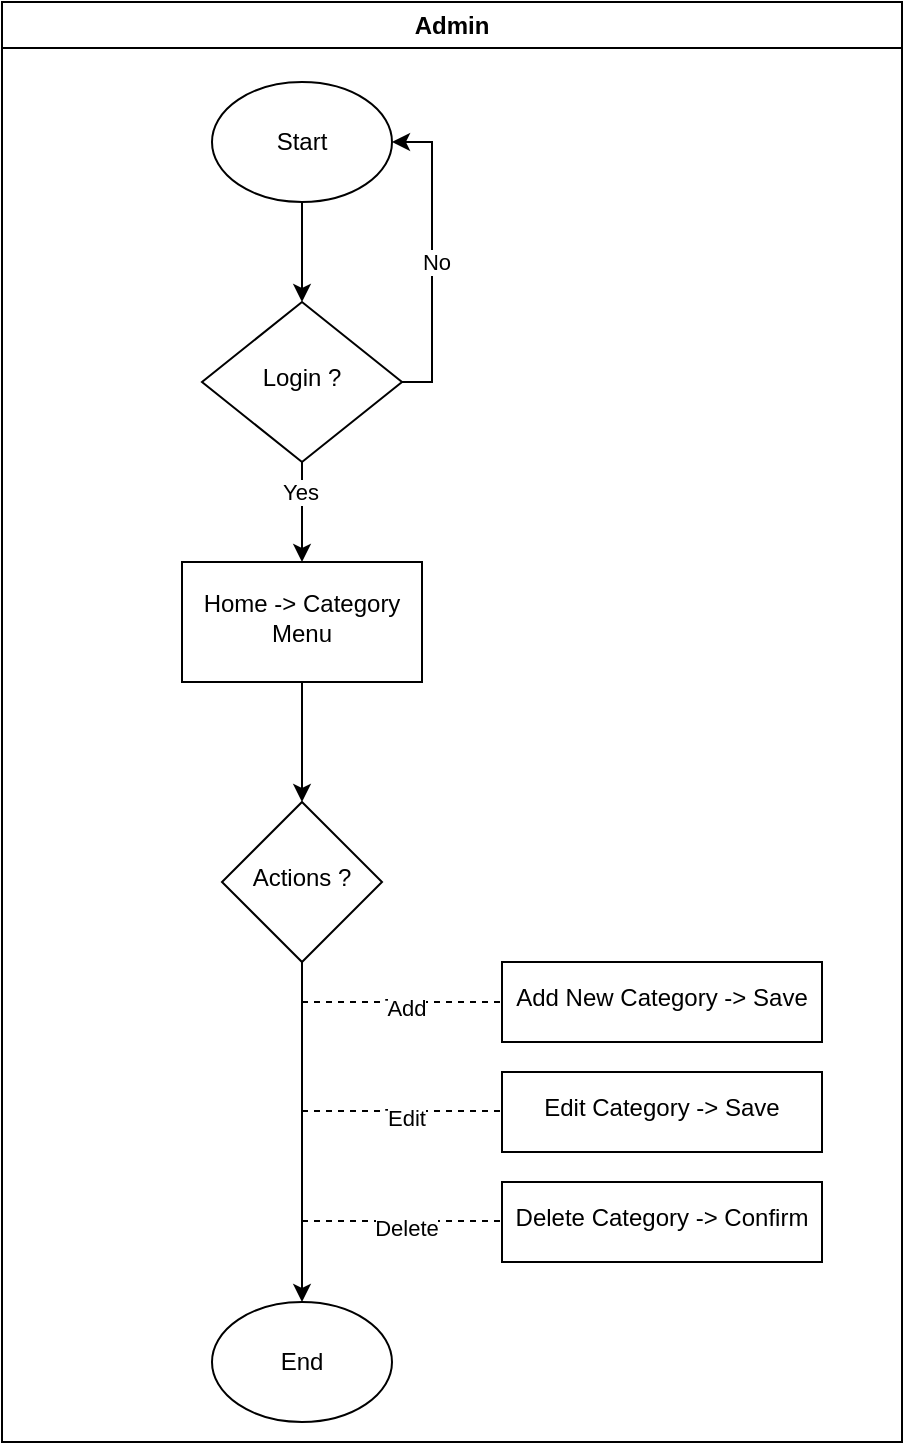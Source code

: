 <mxfile version="28.2.5">
  <diagram id="C5RBs43oDa-KdzZeNtuy" name="Page-1">
    <mxGraphModel dx="1189" dy="544" grid="1" gridSize="10" guides="1" tooltips="1" connect="1" arrows="1" fold="1" page="1" pageScale="1" pageWidth="827" pageHeight="1169" math="0" shadow="0">
      <root>
        <mxCell id="WIyWlLk6GJQsqaUBKTNV-0" />
        <mxCell id="WIyWlLk6GJQsqaUBKTNV-1" parent="WIyWlLk6GJQsqaUBKTNV-0" />
        <mxCell id="zMHx1gX578l4r98D342h-0" value="Admin" style="swimlane;whiteSpace=wrap;html=1;" parent="WIyWlLk6GJQsqaUBKTNV-1" vertex="1">
          <mxGeometry x="230" y="40" width="450" height="720" as="geometry">
            <mxRectangle x="430" y="510" width="140" height="30" as="alternateBounds" />
          </mxGeometry>
        </mxCell>
        <mxCell id="zMHx1gX578l4r98D342h-14" value="" style="edgeStyle=orthogonalEdgeStyle;rounded=0;orthogonalLoop=1;jettySize=auto;html=1;" parent="zMHx1gX578l4r98D342h-0" source="WIyWlLk6GJQsqaUBKTNV-6" target="zMHx1gX578l4r98D342h-13" edge="1">
          <mxGeometry relative="1" as="geometry" />
        </mxCell>
        <mxCell id="zMHx1gX578l4r98D342h-18" value="Yes" style="edgeLabel;html=1;align=center;verticalAlign=middle;resizable=0;points=[];" parent="zMHx1gX578l4r98D342h-14" vertex="1" connectable="0">
          <mxGeometry x="-0.4" y="-1" relative="1" as="geometry">
            <mxPoint as="offset" />
          </mxGeometry>
        </mxCell>
        <mxCell id="zMHx1gX578l4r98D342h-19" style="edgeStyle=orthogonalEdgeStyle;rounded=0;orthogonalLoop=1;jettySize=auto;html=1;entryX=1;entryY=0.5;entryDx=0;entryDy=0;" parent="zMHx1gX578l4r98D342h-0" source="WIyWlLk6GJQsqaUBKTNV-6" target="zMHx1gX578l4r98D342h-15" edge="1">
          <mxGeometry relative="1" as="geometry">
            <Array as="points">
              <mxPoint x="215" y="190" />
              <mxPoint x="215" y="70" />
            </Array>
          </mxGeometry>
        </mxCell>
        <mxCell id="zMHx1gX578l4r98D342h-20" value="No" style="edgeLabel;html=1;align=center;verticalAlign=middle;resizable=0;points=[];" parent="zMHx1gX578l4r98D342h-19" vertex="1" connectable="0">
          <mxGeometry x="-0.032" y="-2" relative="1" as="geometry">
            <mxPoint as="offset" />
          </mxGeometry>
        </mxCell>
        <mxCell id="WIyWlLk6GJQsqaUBKTNV-6" value="Login ?" style="rhombus;whiteSpace=wrap;html=1;shadow=0;fontFamily=Helvetica;fontSize=12;align=center;strokeWidth=1;spacing=6;spacingTop=-4;" parent="zMHx1gX578l4r98D342h-0" vertex="1">
          <mxGeometry x="100" y="150" width="100" height="80" as="geometry" />
        </mxCell>
        <mxCell id="X_uzLd1JDPzAY57dWKAX-1" value="" style="edgeStyle=orthogonalEdgeStyle;rounded=0;orthogonalLoop=1;jettySize=auto;html=1;" parent="zMHx1gX578l4r98D342h-0" source="zMHx1gX578l4r98D342h-13" target="X_uzLd1JDPzAY57dWKAX-0" edge="1">
          <mxGeometry relative="1" as="geometry" />
        </mxCell>
        <mxCell id="zMHx1gX578l4r98D342h-13" value="Home -&amp;gt; Category Menu" style="whiteSpace=wrap;html=1;shadow=0;strokeWidth=1;spacing=6;spacingTop=-4;" parent="zMHx1gX578l4r98D342h-0" vertex="1">
          <mxGeometry x="90" y="280" width="120" height="60" as="geometry" />
        </mxCell>
        <mxCell id="zMHx1gX578l4r98D342h-16" value="" style="edgeStyle=orthogonalEdgeStyle;rounded=0;orthogonalLoop=1;jettySize=auto;html=1;" parent="zMHx1gX578l4r98D342h-0" source="zMHx1gX578l4r98D342h-15" target="WIyWlLk6GJQsqaUBKTNV-6" edge="1">
          <mxGeometry relative="1" as="geometry" />
        </mxCell>
        <mxCell id="zMHx1gX578l4r98D342h-15" value="Start" style="ellipse;whiteSpace=wrap;html=1;" parent="zMHx1gX578l4r98D342h-0" vertex="1">
          <mxGeometry x="105" y="40" width="90" height="60" as="geometry" />
        </mxCell>
        <mxCell id="X_uzLd1JDPzAY57dWKAX-3" style="edgeStyle=orthogonalEdgeStyle;rounded=0;orthogonalLoop=1;jettySize=auto;html=1;entryX=0.5;entryY=0;entryDx=0;entryDy=0;" parent="zMHx1gX578l4r98D342h-0" source="X_uzLd1JDPzAY57dWKAX-0" target="X_uzLd1JDPzAY57dWKAX-2" edge="1">
          <mxGeometry relative="1" as="geometry" />
        </mxCell>
        <mxCell id="X_uzLd1JDPzAY57dWKAX-0" value="Actions ?" style="rhombus;whiteSpace=wrap;html=1;shadow=0;strokeWidth=1;spacing=6;spacingTop=-4;" parent="zMHx1gX578l4r98D342h-0" vertex="1">
          <mxGeometry x="110" y="400" width="80" height="80" as="geometry" />
        </mxCell>
        <mxCell id="X_uzLd1JDPzAY57dWKAX-2" value="End" style="ellipse;whiteSpace=wrap;html=1;" parent="zMHx1gX578l4r98D342h-0" vertex="1">
          <mxGeometry x="105" y="650" width="90" height="60" as="geometry" />
        </mxCell>
        <mxCell id="X_uzLd1JDPzAY57dWKAX-13" value="Add New Category -&amp;gt; Save" style="whiteSpace=wrap;html=1;shadow=0;strokeWidth=1;spacing=6;spacingTop=-4;" parent="zMHx1gX578l4r98D342h-0" vertex="1">
          <mxGeometry x="250" y="480" width="160" height="40" as="geometry" />
        </mxCell>
        <mxCell id="X_uzLd1JDPzAY57dWKAX-30" value="Edit Category -&amp;gt; Save" style="whiteSpace=wrap;html=1;shadow=0;strokeWidth=1;spacing=6;spacingTop=-4;" parent="zMHx1gX578l4r98D342h-0" vertex="1">
          <mxGeometry x="250" y="535" width="160" height="40" as="geometry" />
        </mxCell>
        <mxCell id="X_uzLd1JDPzAY57dWKAX-31" value="" style="endArrow=none;dashed=1;html=1;rounded=0;" parent="zMHx1gX578l4r98D342h-0" edge="1">
          <mxGeometry width="50" height="50" relative="1" as="geometry">
            <mxPoint x="150" y="554.5" as="sourcePoint" />
            <mxPoint x="250" y="554.5" as="targetPoint" />
          </mxGeometry>
        </mxCell>
        <mxCell id="X_uzLd1JDPzAY57dWKAX-32" value="Text" style="edgeLabel;html=1;align=center;verticalAlign=middle;resizable=0;points=[];" parent="X_uzLd1JDPzAY57dWKAX-31" vertex="1" connectable="0">
          <mxGeometry x="0.02" y="-2" relative="1" as="geometry">
            <mxPoint as="offset" />
          </mxGeometry>
        </mxCell>
        <mxCell id="X_uzLd1JDPzAY57dWKAX-33" value="Edit" style="edgeLabel;html=1;align=center;verticalAlign=middle;resizable=0;points=[];" parent="X_uzLd1JDPzAY57dWKAX-31" vertex="1" connectable="0">
          <mxGeometry x="0.04" y="-3" relative="1" as="geometry">
            <mxPoint as="offset" />
          </mxGeometry>
        </mxCell>
        <mxCell id="X_uzLd1JDPzAY57dWKAX-36" value="Delete Category -&amp;gt; Confirm" style="whiteSpace=wrap;html=1;shadow=0;strokeWidth=1;spacing=6;spacingTop=-4;" parent="zMHx1gX578l4r98D342h-0" vertex="1">
          <mxGeometry x="250" y="590" width="160" height="40" as="geometry" />
        </mxCell>
        <mxCell id="X_uzLd1JDPzAY57dWKAX-37" value="" style="endArrow=none;dashed=1;html=1;rounded=0;" parent="zMHx1gX578l4r98D342h-0" edge="1">
          <mxGeometry width="50" height="50" relative="1" as="geometry">
            <mxPoint x="150" y="609.5" as="sourcePoint" />
            <mxPoint x="250" y="609.5" as="targetPoint" />
          </mxGeometry>
        </mxCell>
        <mxCell id="X_uzLd1JDPzAY57dWKAX-38" value="Text" style="edgeLabel;html=1;align=center;verticalAlign=middle;resizable=0;points=[];" parent="X_uzLd1JDPzAY57dWKAX-37" vertex="1" connectable="0">
          <mxGeometry x="0.02" y="-2" relative="1" as="geometry">
            <mxPoint as="offset" />
          </mxGeometry>
        </mxCell>
        <mxCell id="X_uzLd1JDPzAY57dWKAX-39" value="Delete" style="edgeLabel;html=1;align=center;verticalAlign=middle;resizable=0;points=[];" parent="X_uzLd1JDPzAY57dWKAX-37" vertex="1" connectable="0">
          <mxGeometry x="0.04" y="-3" relative="1" as="geometry">
            <mxPoint as="offset" />
          </mxGeometry>
        </mxCell>
        <mxCell id="X_uzLd1JDPzAY57dWKAX-9" value="" style="endArrow=none;dashed=1;html=1;rounded=0;" parent="WIyWlLk6GJQsqaUBKTNV-1" edge="1">
          <mxGeometry width="50" height="50" relative="1" as="geometry">
            <mxPoint x="380" y="540" as="sourcePoint" />
            <mxPoint x="480" y="540" as="targetPoint" />
          </mxGeometry>
        </mxCell>
        <mxCell id="X_uzLd1JDPzAY57dWKAX-10" value="Text" style="edgeLabel;html=1;align=center;verticalAlign=middle;resizable=0;points=[];" parent="X_uzLd1JDPzAY57dWKAX-9" vertex="1" connectable="0">
          <mxGeometry x="0.02" y="-2" relative="1" as="geometry">
            <mxPoint as="offset" />
          </mxGeometry>
        </mxCell>
        <mxCell id="X_uzLd1JDPzAY57dWKAX-12" value="Add" style="edgeLabel;html=1;align=center;verticalAlign=middle;resizable=0;points=[];" parent="X_uzLd1JDPzAY57dWKAX-9" vertex="1" connectable="0">
          <mxGeometry x="0.04" y="-3" relative="1" as="geometry">
            <mxPoint as="offset" />
          </mxGeometry>
        </mxCell>
      </root>
    </mxGraphModel>
  </diagram>
</mxfile>
